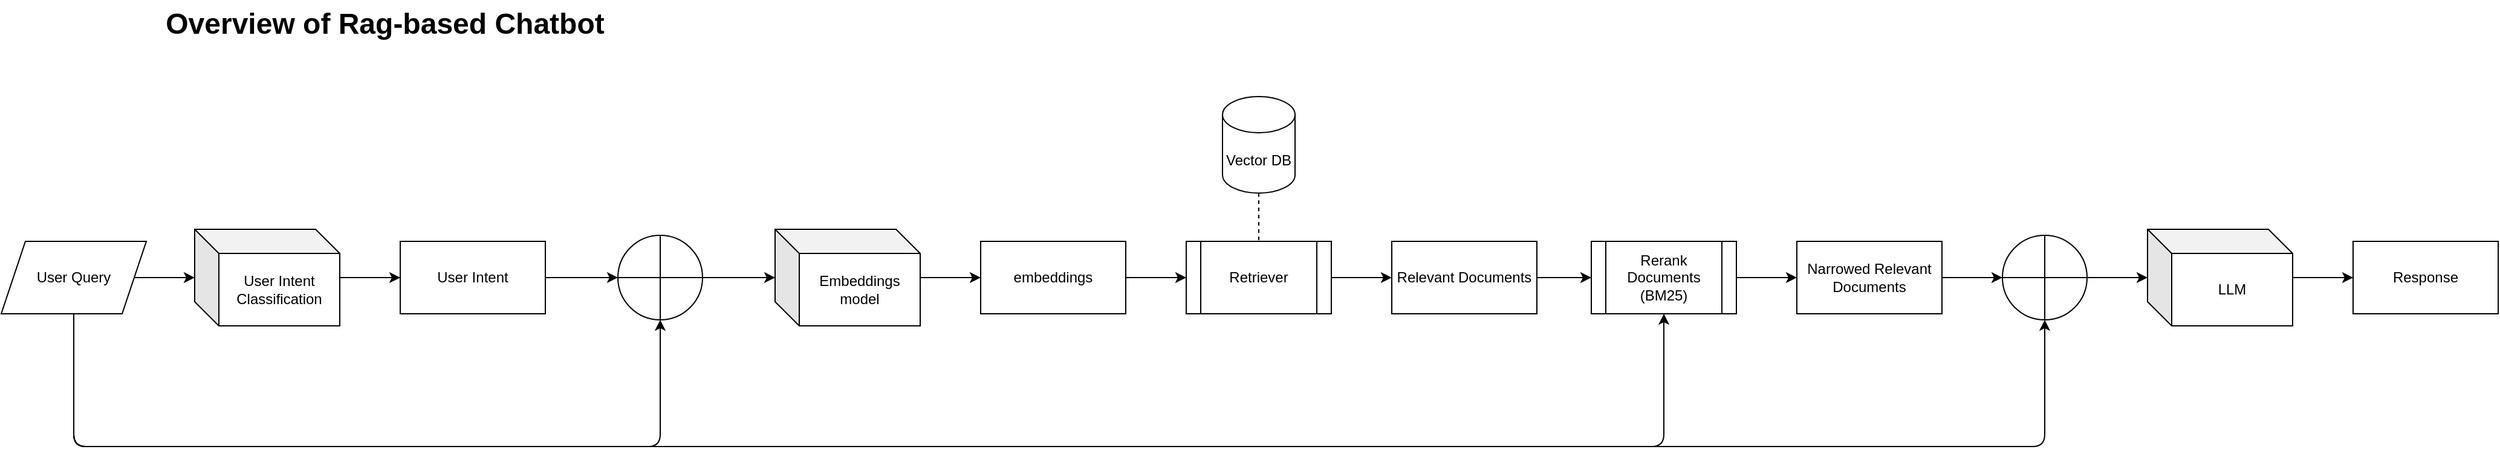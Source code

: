 <mxfile>
    <diagram name="Overview" id="8gMy8sZW0JhGkMTSzFIM">
        <mxGraphModel dx="2029" dy="431" grid="1" gridSize="10" guides="1" tooltips="1" connect="1" arrows="1" fold="1" page="1" pageScale="1" pageWidth="850" pageHeight="1100" math="0" shadow="0">
            <root>
                <mxCell id="0"/>
                <mxCell id="1" parent="0"/>
                <mxCell id="22" value="" style="edgeStyle=none;html=1;" edge="1" parent="1" source="FsvgCmDUhO971994IPeM-1" target="20">
                    <mxGeometry relative="1" as="geometry"/>
                </mxCell>
                <mxCell id="FsvgCmDUhO971994IPeM-1" value="User Intent" style="rounded=0;whiteSpace=wrap;html=1;" parent="1" vertex="1">
                    <mxGeometry x="230" y="340" width="120" height="60" as="geometry"/>
                </mxCell>
                <mxCell id="3" value="" style="edgeStyle=none;html=1;" parent="1" source="FsvgCmDUhO971994IPeM-2" target="2" edge="1">
                    <mxGeometry relative="1" as="geometry"/>
                </mxCell>
                <mxCell id="9cTya0a_n_xogoJ4j9b3-23" style="edgeStyle=none;html=1;entryX=0.5;entryY=1;entryDx=0;entryDy=0;" edge="1" parent="1" source="FsvgCmDUhO971994IPeM-2" target="9">
                    <mxGeometry relative="1" as="geometry">
                        <mxPoint x="1200" y="370" as="targetPoint"/>
                        <Array as="points">
                            <mxPoint x="-40" y="510"/>
                            <mxPoint x="1275" y="510"/>
                        </Array>
                    </mxGeometry>
                </mxCell>
                <mxCell id="FsvgCmDUhO971994IPeM-2" value="User Query" style="shape=parallelogram;perimeter=parallelogramPerimeter;whiteSpace=wrap;html=1;fixedSize=1;" parent="1" vertex="1">
                    <mxGeometry x="-100" y="340" width="120" height="60" as="geometry"/>
                </mxCell>
                <mxCell id="FsvgCmDUhO971994IPeM-6" value="Overview of Rag-based Chatbot" style="text;html=1;align=center;verticalAlign=middle;whiteSpace=wrap;rounded=0;fontSize=24;fontStyle=1" parent="1" vertex="1">
                    <mxGeometry x="25" y="140" width="385" height="40" as="geometry"/>
                </mxCell>
                <mxCell id="17a5u5VuZlomGPpoNWXR-28" value="" style="edgeStyle=none;html=1;endArrow=none;endFill=0;dashed=1;" edge="1" parent="1" source="FsvgCmDUhO971994IPeM-9" target="17a5u5VuZlomGPpoNWXR-24">
                    <mxGeometry relative="1" as="geometry"/>
                </mxCell>
                <mxCell id="FsvgCmDUhO971994IPeM-9" value="Vector DB" style="shape=cylinder3;whiteSpace=wrap;html=1;boundedLbl=1;backgroundOutline=1;size=15;" parent="1" vertex="1">
                    <mxGeometry x="910" y="220" width="60" height="80" as="geometry"/>
                </mxCell>
                <mxCell id="10" value="" style="edgeStyle=none;html=1;" edge="1" parent="1" source="FsvgCmDUhO971994IPeM-11" target="9">
                    <mxGeometry relative="1" as="geometry"/>
                </mxCell>
                <mxCell id="FsvgCmDUhO971994IPeM-11" value="Relevant Documents" style="rounded=0;whiteSpace=wrap;html=1;" parent="1" vertex="1">
                    <mxGeometry x="1050" y="340" width="120" height="60" as="geometry"/>
                </mxCell>
                <mxCell id="4" value="" style="edgeStyle=none;html=1;" parent="1" source="2" target="FsvgCmDUhO971994IPeM-1" edge="1">
                    <mxGeometry relative="1" as="geometry"/>
                </mxCell>
                <mxCell id="2" value="User Intent Classification" style="shape=cube;whiteSpace=wrap;html=1;boundedLbl=1;backgroundOutline=1;darkOpacity=0.05;darkOpacity2=0.1;" parent="1" vertex="1">
                    <mxGeometry x="60" y="330" width="120" height="80" as="geometry"/>
                </mxCell>
                <mxCell id="12" value="" style="edgeStyle=none;html=1;" edge="1" parent="1" source="9" target="11">
                    <mxGeometry relative="1" as="geometry"/>
                </mxCell>
                <mxCell id="9" value="Rerank Documents (BM25)" style="shape=process;whiteSpace=wrap;html=1;backgroundOutline=1;" vertex="1" parent="1">
                    <mxGeometry x="1215" y="340" width="120" height="60" as="geometry"/>
                </mxCell>
                <mxCell id="14" value="" style="edgeStyle=none;html=1;" edge="1" parent="1" source="11" target="13">
                    <mxGeometry relative="1" as="geometry"/>
                </mxCell>
                <mxCell id="11" value="Narrowed Relevant Documents" style="rounded=0;whiteSpace=wrap;html=1;" vertex="1" parent="1">
                    <mxGeometry x="1385" y="340" width="120" height="60" as="geometry"/>
                </mxCell>
                <mxCell id="17" value="" style="edgeStyle=none;html=1;" edge="1" parent="1" source="13" target="16">
                    <mxGeometry relative="1" as="geometry"/>
                </mxCell>
                <mxCell id="13" value="" style="verticalLabelPosition=bottom;verticalAlign=top;html=1;shape=mxgraph.flowchart.summing_function;" vertex="1" parent="1">
                    <mxGeometry x="1555" y="335" width="70" height="70" as="geometry"/>
                </mxCell>
                <mxCell id="15" style="edgeStyle=none;html=1;entryX=0.5;entryY=1;entryDx=0;entryDy=0;entryPerimeter=0;rounded=1;curved=0;" edge="1" parent="1" source="FsvgCmDUhO971994IPeM-2" target="13">
                    <mxGeometry relative="1" as="geometry">
                        <Array as="points">
                            <mxPoint x="-40" y="510"/>
                            <mxPoint x="95" y="510"/>
                            <mxPoint x="430" y="510"/>
                            <mxPoint x="900" y="510"/>
                            <mxPoint x="1245" y="510"/>
                            <mxPoint x="1590" y="510"/>
                        </Array>
                    </mxGeometry>
                </mxCell>
                <mxCell id="19" value="" style="edgeStyle=none;html=1;" edge="1" parent="1" source="16" target="18">
                    <mxGeometry relative="1" as="geometry"/>
                </mxCell>
                <mxCell id="16" value="LLM" style="shape=cube;whiteSpace=wrap;html=1;boundedLbl=1;backgroundOutline=1;darkOpacity=0.05;darkOpacity2=0.1;" vertex="1" parent="1">
                    <mxGeometry x="1675" y="330" width="120" height="80" as="geometry"/>
                </mxCell>
                <mxCell id="18" value="Response" style="rounded=0;whiteSpace=wrap;html=1;" vertex="1" parent="1">
                    <mxGeometry x="1845" y="340" width="120" height="60" as="geometry"/>
                </mxCell>
                <mxCell id="23" value="" style="edgeStyle=none;html=1;" edge="1" parent="1" source="20" target="17a5u5VuZlomGPpoNWXR-23">
                    <mxGeometry relative="1" as="geometry">
                        <mxPoint x="535" y="370" as="targetPoint"/>
                    </mxGeometry>
                </mxCell>
                <mxCell id="20" value="" style="verticalLabelPosition=bottom;verticalAlign=top;html=1;shape=mxgraph.flowchart.summing_function;" vertex="1" parent="1">
                    <mxGeometry x="410" y="335" width="70" height="70" as="geometry"/>
                </mxCell>
                <mxCell id="21" style="edgeStyle=none;html=1;entryX=0.5;entryY=1;entryDx=0;entryDy=0;entryPerimeter=0;" edge="1" parent="1" source="FsvgCmDUhO971994IPeM-2" target="20">
                    <mxGeometry relative="1" as="geometry">
                        <Array as="points">
                            <mxPoint x="-40" y="510"/>
                            <mxPoint x="445" y="510"/>
                        </Array>
                    </mxGeometry>
                </mxCell>
                <mxCell id="17a5u5VuZlomGPpoNWXR-26" value="" style="edgeStyle=none;html=1;" edge="1" parent="1" source="17a5u5VuZlomGPpoNWXR-23" target="17a5u5VuZlomGPpoNWXR-25">
                    <mxGeometry relative="1" as="geometry"/>
                </mxCell>
                <mxCell id="17a5u5VuZlomGPpoNWXR-23" value="Embeddings model" style="shape=cube;whiteSpace=wrap;html=1;boundedLbl=1;backgroundOutline=1;darkOpacity=0.05;darkOpacity2=0.1;" vertex="1" parent="1">
                    <mxGeometry x="540" y="330" width="120" height="80" as="geometry"/>
                </mxCell>
                <mxCell id="17a5u5VuZlomGPpoNWXR-29" style="edgeStyle=none;html=1;entryX=0;entryY=0.5;entryDx=0;entryDy=0;" edge="1" parent="1" source="17a5u5VuZlomGPpoNWXR-24" target="FsvgCmDUhO971994IPeM-11">
                    <mxGeometry relative="1" as="geometry"/>
                </mxCell>
                <mxCell id="17a5u5VuZlomGPpoNWXR-24" value="Retriever" style="shape=process;whiteSpace=wrap;html=1;backgroundOutline=1;" vertex="1" parent="1">
                    <mxGeometry x="880" y="340" width="120" height="60" as="geometry"/>
                </mxCell>
                <mxCell id="17a5u5VuZlomGPpoNWXR-27" value="" style="edgeStyle=none;html=1;" edge="1" parent="1" source="17a5u5VuZlomGPpoNWXR-25" target="17a5u5VuZlomGPpoNWXR-24">
                    <mxGeometry relative="1" as="geometry"/>
                </mxCell>
                <mxCell id="17a5u5VuZlomGPpoNWXR-25" value="embeddings" style="rounded=0;whiteSpace=wrap;html=1;" vertex="1" parent="1">
                    <mxGeometry x="710" y="340" width="120" height="60" as="geometry"/>
                </mxCell>
            </root>
        </mxGraphModel>
    </diagram>
    <diagram id="6JlraqUtAJYwR874fT2K" name="User Intent Classification">
        <mxGraphModel dx="884" dy="985" grid="1" gridSize="10" guides="1" tooltips="1" connect="1" arrows="1" fold="1" page="1" pageScale="1" pageWidth="850" pageHeight="1100" math="0" shadow="0">
            <root>
                <mxCell id="0"/>
                <mxCell id="1" parent="0"/>
                <mxCell id="zQzjHfLXQbghwU_lqm5g-10" style="edgeStyle=none;html=1;entryX=0.5;entryY=1;entryDx=0;entryDy=0;rounded=0;curved=1;" parent="1" source="crOhnGwYCN_B-G1lrLSt-1" target="73xYT71OfJ9kRX5CTpWz-3" edge="1">
                    <mxGeometry relative="1" as="geometry"/>
                </mxCell>
                <mxCell id="crOhnGwYCN_B-G1lrLSt-1" value="Query and Intent" style="rounded=0;whiteSpace=wrap;html=1;" parent="1" vertex="1">
                    <mxGeometry x="130" y="450" width="120" height="60" as="geometry"/>
                </mxCell>
                <mxCell id="zQzjHfLXQbghwU_lqm5g-12" style="edgeStyle=none;html=1;entryX=0;entryY=0;entryDx=0;entryDy=0;exitX=0.75;exitY=1;exitDx=0;exitDy=0;" parent="1" source="73xYT71OfJ9kRX5CTpWz-1" target="73xYT71OfJ9kRX5CTpWz-4" edge="1">
                    <mxGeometry relative="1" as="geometry"/>
                </mxCell>
                <mxCell id="73xYT71OfJ9kRX5CTpWz-1" value="TF-IDF" style="shape=process;whiteSpace=wrap;html=1;backgroundOutline=1;" parent="1" vertex="1">
                    <mxGeometry x="330" y="230" width="120" height="60" as="geometry"/>
                </mxCell>
                <mxCell id="zQzjHfLXQbghwU_lqm5g-9" style="edgeStyle=none;html=1;entryX=0.25;entryY=1;entryDx=0;entryDy=0;rounded=0;curved=1;" parent="1" source="73xYT71OfJ9kRX5CTpWz-3" target="73xYT71OfJ9kRX5CTpWz-1" edge="1">
                    <mxGeometry relative="1" as="geometry"/>
                </mxCell>
                <mxCell id="73xYT71OfJ9kRX5CTpWz-3" value="Clean Query" style="shape=process;whiteSpace=wrap;html=1;backgroundOutline=1;" parent="1" vertex="1">
                    <mxGeometry x="160" y="320" width="120" height="60" as="geometry"/>
                </mxCell>
                <mxCell id="zQzjHfLXQbghwU_lqm5g-7" value="" style="edgeStyle=none;html=1;exitX=0.5;exitY=1;exitDx=0;exitDy=0;entryX=0.5;entryY=0;entryDx=0;entryDy=0;" parent="1" source="73xYT71OfJ9kRX5CTpWz-4" target="73xYT71OfJ9kRX5CTpWz-5" edge="1">
                    <mxGeometry relative="1" as="geometry"/>
                </mxCell>
                <mxCell id="73xYT71OfJ9kRX5CTpWz-4" value="Logistic Regression" style="shape=process;whiteSpace=wrap;html=1;backgroundOutline=1;" parent="1" vertex="1">
                    <mxGeometry x="500" y="330" width="120" height="60" as="geometry"/>
                </mxCell>
                <mxCell id="zQzjHfLXQbghwU_lqm5g-6" style="edgeStyle=none;html=1;entryX=1;entryY=0.5;entryDx=0;entryDy=0;" parent="1" source="73xYT71OfJ9kRX5CTpWz-5" target="73xYT71OfJ9kRX5CTpWz-6" edge="1">
                    <mxGeometry relative="1" as="geometry"/>
                </mxCell>
                <mxCell id="73xYT71OfJ9kRX5CTpWz-5" value="Evaluate" style="rounded=0;whiteSpace=wrap;html=1;" parent="1" vertex="1">
                    <mxGeometry x="530" y="460" width="120" height="60" as="geometry"/>
                </mxCell>
                <mxCell id="zQzjHfLXQbghwU_lqm5g-2" value="" style="edgeStyle=none;html=1;" parent="1" source="73xYT71OfJ9kRX5CTpWz-6" target="zQzjHfLXQbghwU_lqm5g-1" edge="1">
                    <mxGeometry relative="1" as="geometry"/>
                </mxCell>
                <mxCell id="zQzjHfLXQbghwU_lqm5g-3" value="yes" style="edgeLabel;html=1;align=center;verticalAlign=middle;resizable=0;points=[];" parent="zQzjHfLXQbghwU_lqm5g-2" vertex="1" connectable="0">
                    <mxGeometry x="-0.05" y="3" relative="1" as="geometry">
                        <mxPoint as="offset"/>
                    </mxGeometry>
                </mxCell>
                <mxCell id="zQzjHfLXQbghwU_lqm5g-4" value="" style="edgeStyle=none;html=1;" parent="1" source="73xYT71OfJ9kRX5CTpWz-6" target="73xYT71OfJ9kRX5CTpWz-9" edge="1">
                    <mxGeometry relative="1" as="geometry"/>
                </mxCell>
                <mxCell id="zQzjHfLXQbghwU_lqm5g-5" value="no" style="edgeLabel;html=1;align=center;verticalAlign=middle;resizable=0;points=[];" parent="zQzjHfLXQbghwU_lqm5g-4" vertex="1" connectable="0">
                    <mxGeometry x="0.154" y="-1" relative="1" as="geometry">
                        <mxPoint as="offset"/>
                    </mxGeometry>
                </mxCell>
                <mxCell id="73xYT71OfJ9kRX5CTpWz-6" value="better?" style="rhombus;whiteSpace=wrap;html=1;" parent="1" vertex="1">
                    <mxGeometry x="440" y="580" width="80" height="80" as="geometry"/>
                </mxCell>
                <mxCell id="zQzjHfLXQbghwU_lqm5g-11" style="edgeStyle=none;html=1;entryX=0.5;entryY=1;entryDx=0;entryDy=0;rounded=0;curved=1;" parent="1" source="73xYT71OfJ9kRX5CTpWz-9" target="crOhnGwYCN_B-G1lrLSt-1" edge="1">
                    <mxGeometry relative="1" as="geometry"/>
                </mxCell>
                <mxCell id="73xYT71OfJ9kRX5CTpWz-9" value="Add more data" style="rounded=0;whiteSpace=wrap;html=1;" parent="1" vertex="1">
                    <mxGeometry x="240" y="590" width="120" height="60" as="geometry"/>
                </mxCell>
                <mxCell id="zQzjHfLXQbghwU_lqm5g-1" value="User Intent Classification" style="shape=cube;whiteSpace=wrap;html=1;boundedLbl=1;backgroundOutline=1;darkOpacity=0.05;darkOpacity2=0.1;" parent="1" vertex="1">
                    <mxGeometry x="420" y="740" width="120" height="80" as="geometry"/>
                </mxCell>
            </root>
        </mxGraphModel>
    </diagram>
    <diagram id="D0iIJLk5oIIvIlrxAUEK" name="Vector DB">
        <mxGraphModel dx="884" dy="985" grid="1" gridSize="10" guides="1" tooltips="1" connect="1" arrows="1" fold="1" page="1" pageScale="1" pageWidth="850" pageHeight="1100" math="0" shadow="0">
            <root>
                <mxCell id="0"/>
                <mxCell id="1" parent="0"/>
            </root>
        </mxGraphModel>
    </diagram>
</mxfile>